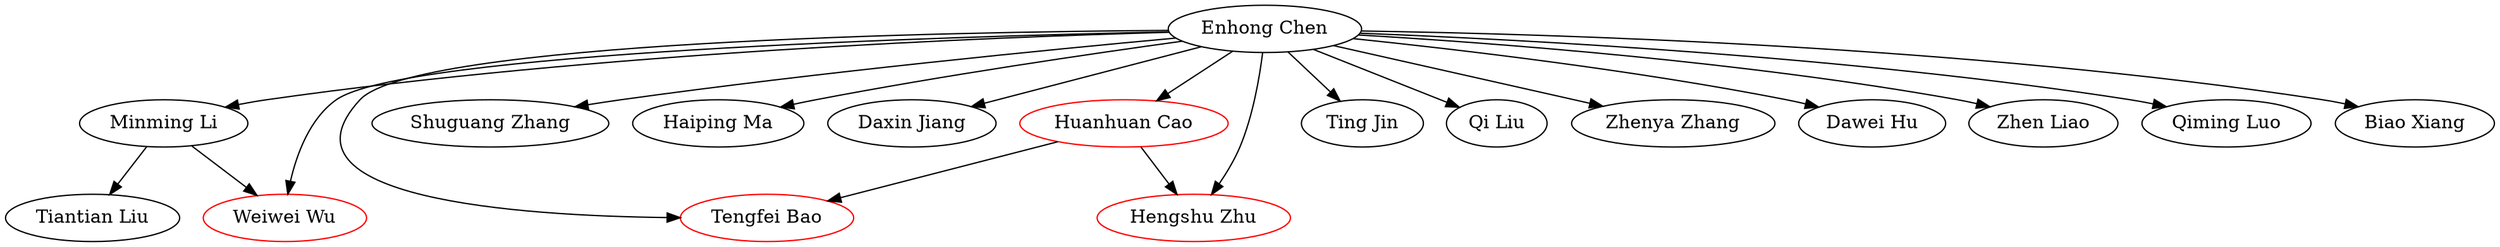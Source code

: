 strict digraph G{
"Enhong Chen" -> "Minming Li"
"Huanhuan Cao" -> "Tengfei Bao"
"Enhong Chen" -> "Shuguang Zhang"
"Enhong Chen" -> "Haiping Ma"
"Enhong Chen" -> "Daxin Jiang"
"Huanhuan Cao" -> "Hengshu Zhu"
"Enhong Chen" -> "Weiwei Wu"
"Enhong Chen" -> "Ting Jin"
"Enhong Chen" -> "Qi Liu"
"Enhong Chen" -> "Zhenya Zhang"
"Enhong Chen" -> "Hengshu Zhu"
"Enhong Chen" -> "Dawei Hu"
"Enhong Chen" -> "Tengfei Bao"
"Enhong Chen" -> "Zhen Liao"
"Enhong Chen" -> "Huanhuan Cao"
"Enhong Chen" -> "Qiming Luo"
"Enhong Chen" -> "Biao Xiang"
"Minming Li" -> "Weiwei Wu"
"Minming Li" -> "Tiantian Liu"
"Tengfei Bao" [color = red]"Hengshu Zhu" [color = red]"Weiwei Wu" [color = red]"Huanhuan Cao" [color = red]}
